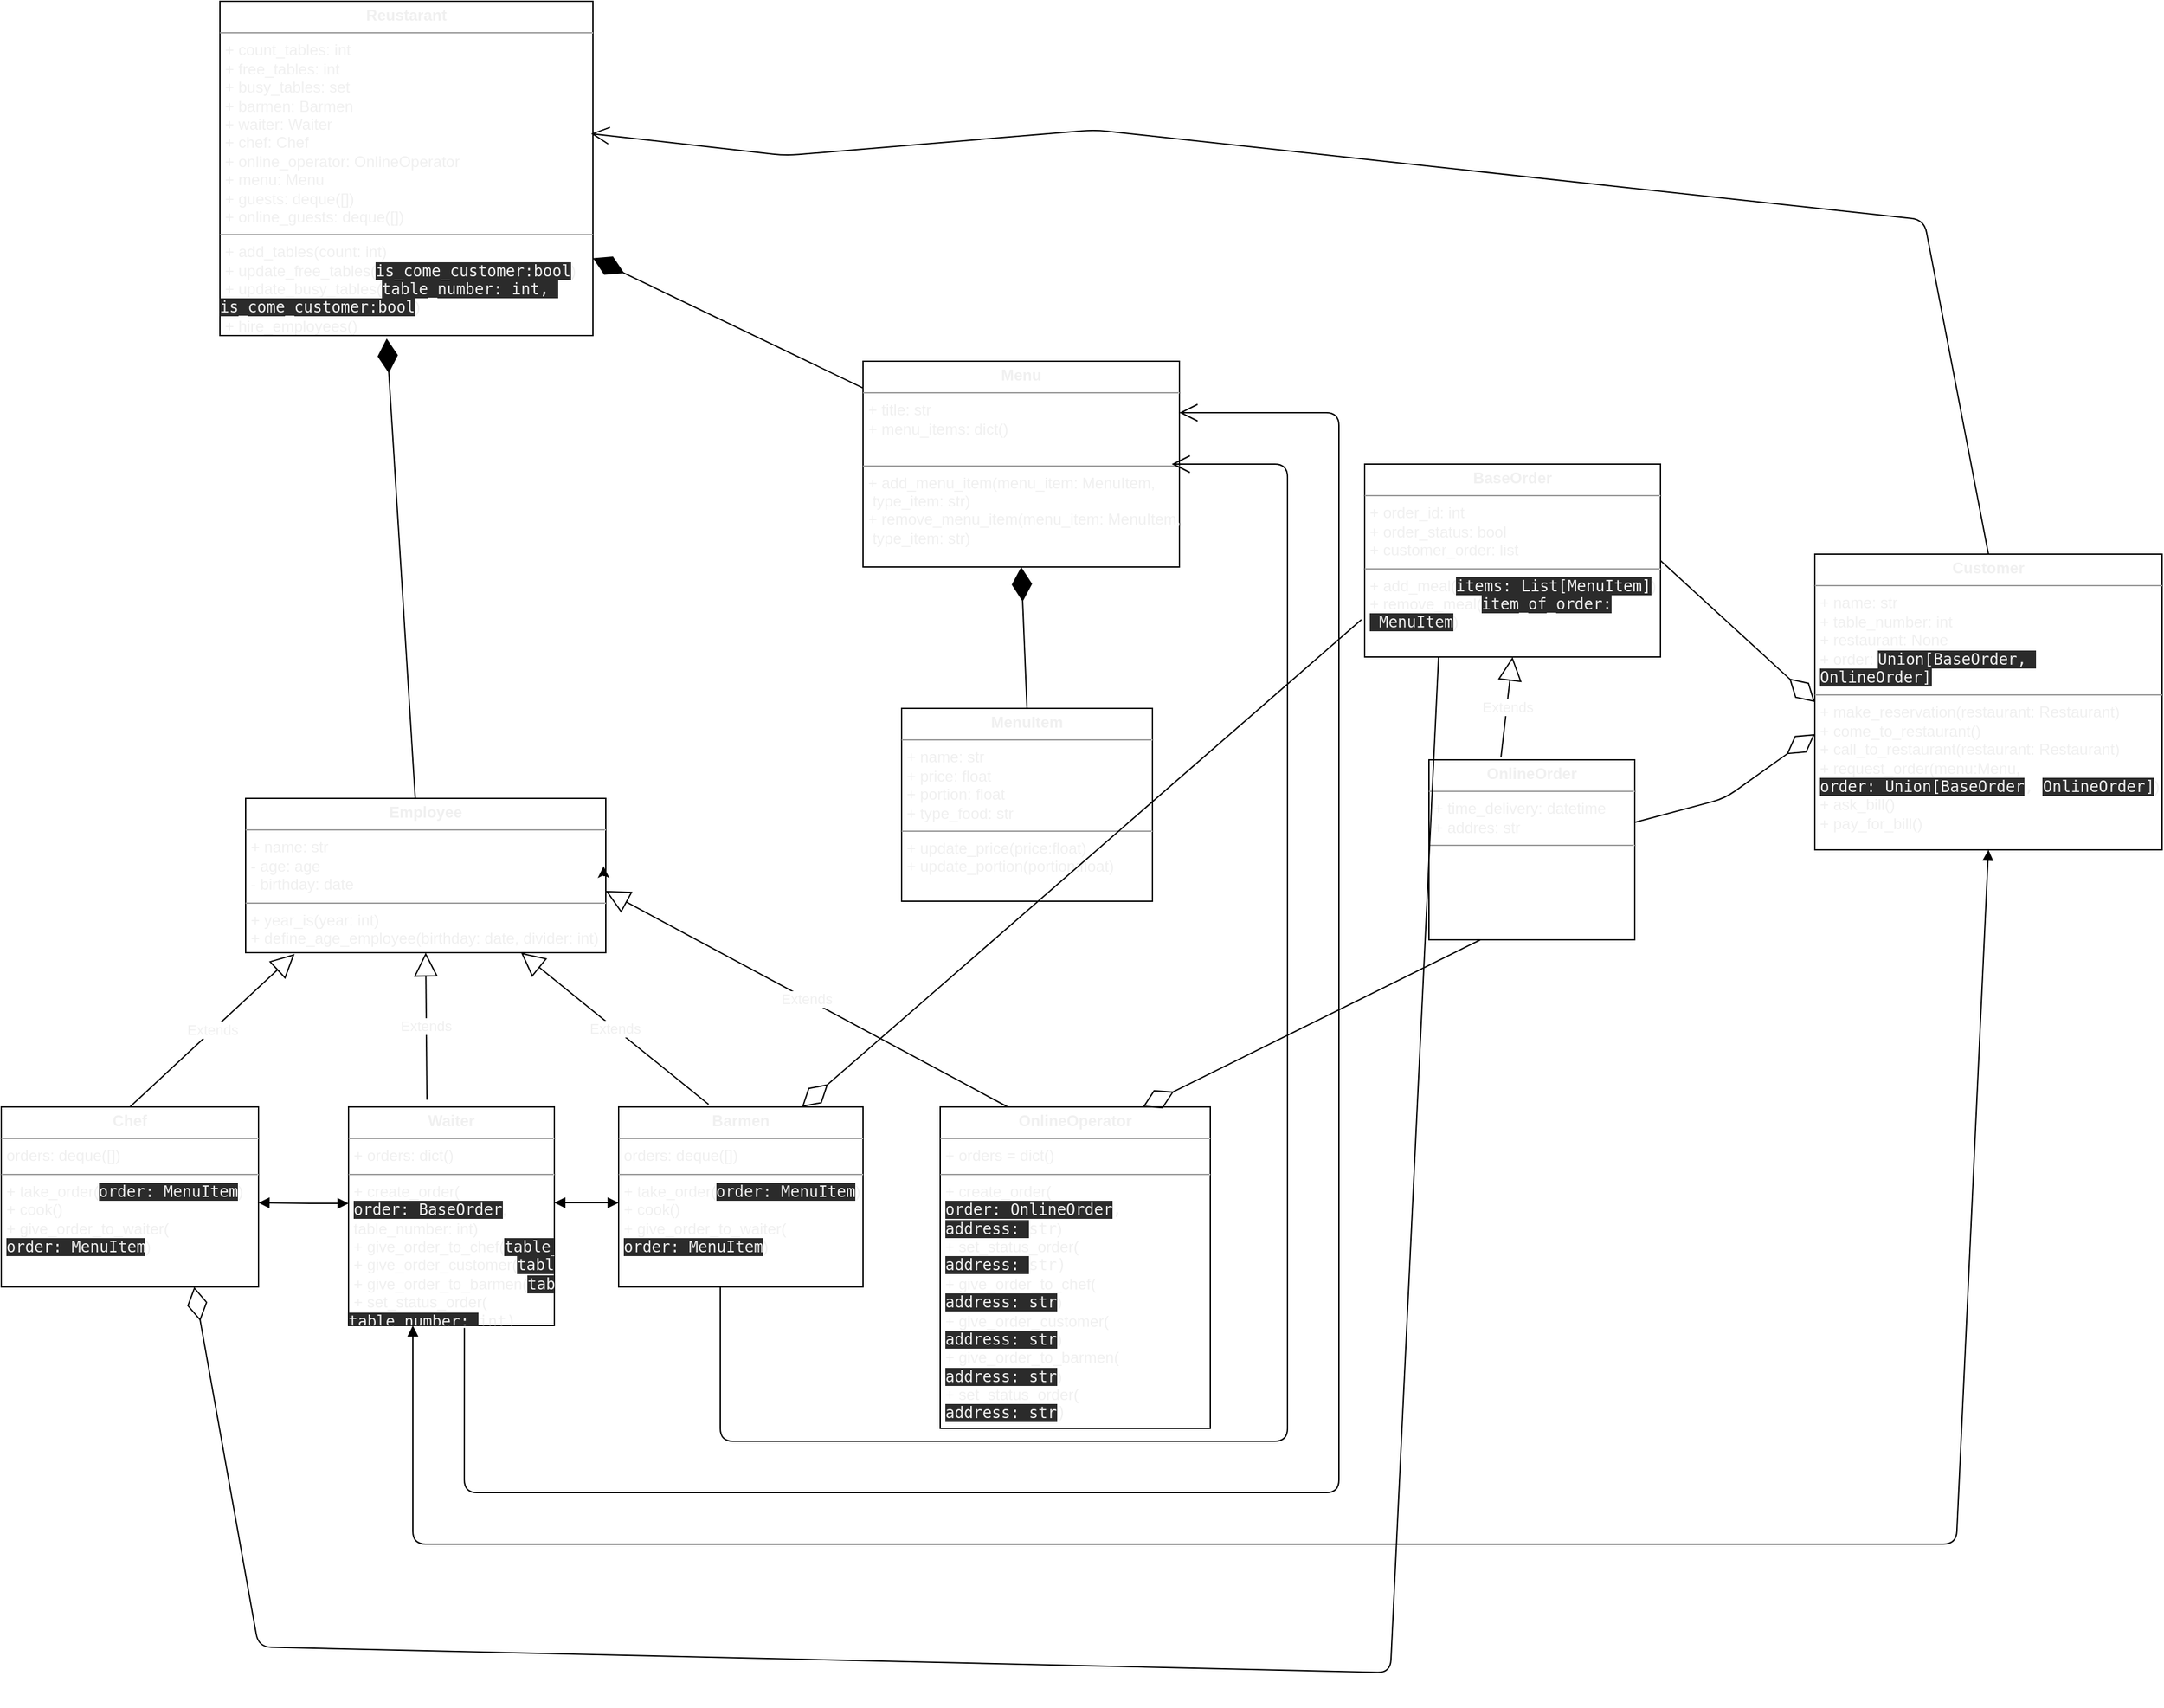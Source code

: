 <mxfile version="14.7.4" type="embed"><diagram id="23iRSUPoRavnBvh4doch" name="Page-1"><mxGraphModel dx="1612" dy="1550" grid="1" gridSize="10" guides="1" tooltips="1" connect="1" arrows="1" fold="1" page="1" pageScale="1" pageWidth="827" pageHeight="1169" math="0" shadow="0"><root><mxCell id="0"/><mxCell id="1" parent="0"/><mxCell id="2" value="&lt;p style=&quot;margin: 0px ; margin-top: 4px ; text-align: center&quot;&gt;&lt;b&gt;Reustarant&lt;/b&gt;&lt;/p&gt;&lt;hr size=&quot;1&quot;&gt;&lt;p style=&quot;margin: 0px ; margin-left: 4px&quot;&gt;+ count_tables: int&lt;/p&gt;&lt;p style=&quot;margin: 0px ; margin-left: 4px&quot;&gt;+ free_tables: int&lt;/p&gt;&lt;p style=&quot;margin: 0px ; margin-left: 4px&quot;&gt;+ busy_tables: set&lt;/p&gt;&lt;p style=&quot;margin: 0px ; margin-left: 4px&quot;&gt;+ barmen: Barmen&lt;/p&gt;&lt;p style=&quot;margin: 0px ; margin-left: 4px&quot;&gt;+ waiter: Waiter&lt;/p&gt;&lt;p style=&quot;margin: 0px ; margin-left: 4px&quot;&gt;+ chef: Chef&lt;/p&gt;&lt;p style=&quot;margin: 0px ; margin-left: 4px&quot;&gt;+ online_operator: OnlineOperator&lt;/p&gt;&lt;p style=&quot;margin: 0px ; margin-left: 4px&quot;&gt;+ menu: Menu&lt;/p&gt;&lt;p style=&quot;margin: 0px ; margin-left: 4px&quot;&gt;+ guests: deque([])&lt;/p&gt;&lt;p style=&quot;margin: 0px ; margin-left: 4px&quot;&gt;+ online_guests: deque([])&lt;/p&gt;&lt;hr size=&quot;1&quot;&gt;&lt;p style=&quot;margin: 0px ; margin-left: 4px&quot;&gt;+ add_tables(count: int)&lt;/p&gt;&lt;p style=&quot;margin: 0px ; margin-left: 4px&quot;&gt;+ update_free_tables(&lt;span style=&quot;background-color: rgb(43, 43, 43); font-family: &amp;quot;jetbrains mono&amp;quot;, monospace;&quot;&gt;is_come_customer:bool&lt;/span&gt;&lt;span&gt;)&lt;/span&gt;&lt;/p&gt;&lt;p style=&quot;margin: 0px ; margin-left: 4px&quot;&gt;+ update_busy_tables(&lt;span style=&quot;background-color: rgb(43, 43, 43); font-family: &amp;quot;jetbrains mono&amp;quot;, monospace;&quot;&gt;table_number: int,&amp;nbsp;&lt;/span&gt;&lt;/p&gt;&lt;span style=&quot;font-family: &amp;quot;jetbrains mono&amp;quot;, monospace; background-color: rgb(43, 43, 43);&quot;&gt;is_come_customer:bool&lt;/span&gt;&lt;span&gt;)&lt;/span&gt;&lt;span style=&quot;font-family: &amp;quot;jetbrains mono&amp;quot;, monospace; background-color: rgb(43, 43, 43);&quot;&gt;&lt;br&gt;&lt;/span&gt;&lt;p style=&quot;margin: 0px ; margin-left: 4px&quot;&gt;+ hire_employees()&lt;/p&gt;" style="verticalAlign=top;align=left;overflow=fill;fontSize=12;fontFamily=Helvetica;html=1;fontColor=#F0F0F0;" parent="1" vertex="1"><mxGeometry x="50" y="-720" width="290" height="260" as="geometry"/></mxCell><mxCell id="11" value="&lt;p style=&quot;margin: 0px ; margin-top: 4px ; text-align: center&quot;&gt;&lt;b&gt;Employee&lt;/b&gt;&lt;/p&gt;&lt;hr size=&quot;1&quot;&gt;&lt;p style=&quot;margin: 0px ; margin-left: 4px&quot;&gt;+ name: str&lt;/p&gt;&lt;p style=&quot;margin: 0px ; margin-left: 4px&quot;&gt;- age: age&lt;/p&gt;&lt;p style=&quot;margin: 0px ; margin-left: 4px&quot;&gt;- birthday: date&lt;/p&gt;&lt;hr size=&quot;1&quot;&gt;&lt;p style=&quot;margin: 0px ; margin-left: 4px&quot;&gt;+ year_is(year: int)&lt;/p&gt;&lt;p style=&quot;margin: 0px ; margin-left: 4px&quot;&gt;+ define_age_employee(birthday: date, divider: int)&lt;/p&gt;" style="verticalAlign=top;align=left;overflow=fill;fontSize=12;fontFamily=Helvetica;html=1;fontColor=#F0F0F0;" parent="1" vertex="1"><mxGeometry x="70" y="-100" width="280" height="120" as="geometry"/></mxCell><mxCell id="12" value="&lt;p style=&quot;margin: 0px ; margin-top: 4px ; text-align: center&quot;&gt;&lt;b&gt;Chef&lt;/b&gt;&lt;/p&gt;&lt;hr size=&quot;1&quot;&gt;&lt;p style=&quot;margin: 0px ; margin-left: 4px&quot;&gt;orders: deque([])&lt;/p&gt;&lt;hr size=&quot;1&quot;&gt;&lt;p style=&quot;margin: 0px ; margin-left: 4px&quot;&gt;+ take_order(&lt;span style=&quot;background-color: rgb(43, 43, 43); font-family: &amp;quot;jetbrains mono&amp;quot;, monospace;&quot;&gt;order: MenuItem&lt;/span&gt;&lt;span&gt;)&lt;/span&gt;&lt;/p&gt;&lt;p style=&quot;margin: 0px ; margin-left: 4px&quot;&gt;+ cook(&lt;span&gt;)&lt;/span&gt;&lt;/p&gt;&lt;p style=&quot;margin: 0px ; margin-left: 4px&quot;&gt;&lt;span&gt;+ give_order_to_waiter(&lt;/span&gt;&lt;/p&gt;&lt;p style=&quot;margin: 0px ; margin-left: 4px&quot;&gt;&lt;span style=&quot;background-color: rgb(43, 43, 43); font-family: &amp;quot;jetbrains mono&amp;quot;, monospace;&quot;&gt;order: MenuItem&lt;/span&gt;&lt;span&gt;)&lt;/span&gt;&lt;/p&gt;" style="verticalAlign=top;align=left;overflow=fill;fontSize=12;fontFamily=Helvetica;html=1;fontColor=#F0F0F0;" parent="1" vertex="1"><mxGeometry x="-120" y="140" width="200" height="140" as="geometry"/></mxCell><mxCell id="13" value="&lt;p style=&quot;margin: 0px ; margin-top: 4px ; text-align: center&quot;&gt;&lt;b&gt;Waiter&lt;/b&gt;&lt;/p&gt;&lt;hr size=&quot;1&quot;&gt;&lt;p style=&quot;margin: 0px ; margin-left: 4px&quot;&gt;+ orders: dict()&lt;/p&gt;&lt;hr size=&quot;1&quot;&gt;&lt;p style=&quot;margin: 0px ; margin-left: 4px&quot;&gt;+ create_order(&lt;/p&gt;&lt;p style=&quot;margin: 0px ; margin-left: 4px&quot;&gt;&lt;span style=&quot;background-color: rgb(43, 43, 43); font-family: &amp;quot;jetbrains mono&amp;quot;, monospace;&quot;&gt;order: BaseOrder&lt;/span&gt;&lt;span&gt;,&lt;/span&gt;&lt;/p&gt;&lt;p style=&quot;margin: 0px ; margin-left: 4px&quot;&gt;table_number: int)&lt;/p&gt;&lt;p style=&quot;margin: 0px ; margin-left: 4px&quot;&gt;+ give_order_to_chef(&lt;span style=&quot;background-color: rgb(43, 43, 43); font-family: &amp;quot;jetbrains mono&amp;quot;, monospace;&quot;&gt;table_number: &lt;/span&gt;&lt;span style=&quot;font-family: &amp;quot;jetbrains mono&amp;quot;, monospace;&quot;&gt;int&lt;/span&gt;&lt;span&gt;)&lt;/span&gt;&lt;/p&gt;&lt;p style=&quot;margin: 0px ; margin-left: 4px&quot;&gt;+ give_order_customer(&lt;span style=&quot;background-color: rgb(43, 43, 43); font-family: &amp;quot;jetbrains mono&amp;quot;, monospace;&quot;&gt;table_number: &lt;/span&gt;&lt;span style=&quot;font-family: &amp;quot;jetbrains mono&amp;quot;, monospace;&quot;&gt;int&lt;/span&gt;&lt;span&gt;)&lt;/span&gt;&lt;/p&gt;&lt;p style=&quot;margin: 0px ; margin-left: 4px&quot;&gt;+ give_order_to_barmen(&lt;span style=&quot;background-color: rgb(43, 43, 43); font-family: &amp;quot;jetbrains mono&amp;quot;, monospace;&quot;&gt;table_number: &lt;/span&gt;&lt;span style=&quot;font-family: &amp;quot;jetbrains mono&amp;quot;, monospace;&quot;&gt;int&lt;/span&gt;&lt;span&gt;)&lt;/span&gt;&lt;/p&gt;&lt;p style=&quot;margin: 0px ; margin-left: 4px&quot;&gt;+ set_status_order(&lt;/p&gt;&lt;span style=&quot;background-color: rgb(43, 43, 43); font-family: &amp;quot;jetbrains mono&amp;quot;, monospace;&quot;&gt;table_number:&amp;nbsp;&lt;/span&gt;&lt;span style=&quot;font-family: &amp;quot;jetbrains mono&amp;quot;, monospace;&quot;&gt;int)&lt;/span&gt;" style="verticalAlign=top;align=left;overflow=fill;fontSize=12;fontFamily=Helvetica;html=1;fontColor=#F0F0F0;" parent="1" vertex="1"><mxGeometry x="150" y="140" width="160" height="170" as="geometry"/></mxCell><mxCell id="14" style="edgeStyle=orthogonalEdgeStyle;rounded=0;orthogonalLoop=1;jettySize=auto;html=1;exitX=1;exitY=0.5;exitDx=0;exitDy=0;entryX=0.994;entryY=0.44;entryDx=0;entryDy=0;entryPerimeter=0;fontColor=#F0F0F0;" parent="1" source="11" target="11" edge="1"><mxGeometry relative="1" as="geometry"/></mxCell><mxCell id="15" value="&lt;p style=&quot;margin: 0px ; margin-top: 4px ; text-align: center&quot;&gt;&lt;b&gt;Barmen&lt;/b&gt;&lt;/p&gt;&lt;hr size=&quot;1&quot;&gt;&lt;p style=&quot;margin: 0px ; margin-left: 4px&quot;&gt;orders: deque([])&lt;br&gt;&lt;/p&gt;&lt;hr size=&quot;1&quot;&gt;&lt;p style=&quot;margin: 0px 0px 0px 4px&quot;&gt;+ take_order(&lt;span style=&quot;background-color: rgb(43, 43, 43); font-family: &amp;quot;jetbrains mono&amp;quot;, monospace;&quot;&gt;order: MenuItem&lt;/span&gt;&lt;span&gt;)&lt;/span&gt;&lt;/p&gt;&lt;p style=&quot;margin: 0px 0px 0px 4px&quot;&gt;+ cook(&lt;span&gt;)&lt;/span&gt;&lt;/p&gt;&lt;p style=&quot;margin: 0px 0px 0px 4px&quot;&gt;+ give_order_to_waiter(&lt;/p&gt;&lt;p style=&quot;margin: 0px 0px 0px 4px&quot;&gt;&lt;span style=&quot;background-color: rgb(43, 43, 43); font-family: &amp;quot;jetbrains mono&amp;quot;, monospace;&quot;&gt;order: MenuItem&lt;/span&gt;)&lt;/p&gt;" style="verticalAlign=top;align=left;overflow=fill;fontSize=12;fontFamily=Helvetica;html=1;fontColor=#F0F0F0;" parent="1" vertex="1"><mxGeometry x="360" y="140" width="190" height="140" as="geometry"/></mxCell><mxCell id="17" value="&lt;p style=&quot;margin: 0px ; margin-top: 4px ; text-align: center&quot;&gt;&lt;b&gt;BaseOrder&lt;/b&gt;&lt;/p&gt;&lt;hr size=&quot;1&quot;&gt;&lt;p style=&quot;margin: 0px ; margin-left: 4px&quot;&gt;+ order_id: int&lt;/p&gt;&lt;p style=&quot;margin: 0px ; margin-left: 4px&quot;&gt;+ order_status: bool&lt;/p&gt;&lt;p style=&quot;margin: 0px ; margin-left: 4px&quot;&gt;+ customer_order: list&lt;/p&gt;&lt;hr size=&quot;1&quot;&gt;&lt;p style=&quot;margin: 0px ; margin-left: 4px&quot;&gt;+ add_meal(&lt;span style=&quot;background-color: rgb(43, 43, 43); font-family: &amp;quot;jetbrains mono&amp;quot;, monospace;&quot;&gt;items: List[MenuItem]&lt;/span&gt;&lt;span&gt;)&lt;/span&gt;&lt;/p&gt;&lt;p style=&quot;margin: 0px ; margin-left: 4px&quot;&gt;+ remove_meal(&lt;span style=&quot;background-color: rgb(43, 43, 43); font-family: &amp;quot;jetbrains mono&amp;quot;, monospace;&quot;&gt;item_of_order:&lt;/span&gt;&lt;/p&gt;&lt;p style=&quot;margin: 0px ; margin-left: 4px&quot;&gt;&lt;span style=&quot;background-color: rgb(43, 43, 43); font-family: &amp;quot;jetbrains mono&amp;quot;, monospace;&quot;&gt;&amp;nbsp;MenuItem&lt;/span&gt;&lt;span&gt;)&lt;/span&gt;&lt;/p&gt;&lt;p style=&quot;margin: 0px ; margin-left: 4px&quot;&gt;&lt;br&gt;&lt;/p&gt;" style="verticalAlign=top;align=left;overflow=fill;fontSize=12;fontFamily=Helvetica;html=1;fontColor=#F0F0F0;" parent="1" vertex="1"><mxGeometry x="940" y="-360" width="230" height="150" as="geometry"/></mxCell><mxCell id="18" value="&lt;p style=&quot;margin: 0px ; margin-top: 4px ; text-align: center&quot;&gt;&lt;b&gt;OnlineOrder&lt;/b&gt;&lt;/p&gt;&lt;hr size=&quot;1&quot;&gt;&lt;p style=&quot;margin: 0px ; margin-left: 4px&quot;&gt;+ time_delivery: datetime&lt;/p&gt;&lt;p style=&quot;margin: 0px ; margin-left: 4px&quot;&gt;+ addres: str&lt;/p&gt;&lt;hr size=&quot;1&quot;&gt;&lt;p style=&quot;margin: 0px ; margin-left: 4px&quot;&gt;&lt;br&gt;&lt;/p&gt;" style="verticalAlign=top;align=left;overflow=fill;fontSize=12;fontFamily=Helvetica;html=1;fontColor=#F0F0F0;" parent="1" vertex="1"><mxGeometry x="990" y="-130" width="160" height="140" as="geometry"/></mxCell><mxCell id="20" value="&lt;p style=&quot;margin: 0px ; margin-top: 4px ; text-align: center&quot;&gt;&lt;b&gt;OnlineOperator&lt;/b&gt;&lt;/p&gt;&lt;hr size=&quot;1&quot;&gt;&lt;p style=&quot;margin: 0px ; margin-left: 4px&quot;&gt;+ orders = dict()&lt;/p&gt;&lt;hr size=&quot;1&quot;&gt;&lt;p style=&quot;margin: 0px ; margin-left: 4px&quot;&gt;+ create_order(&lt;/p&gt;&lt;p style=&quot;margin: 0px ; margin-left: 4px&quot;&gt;&lt;span style=&quot;background-color: rgb(43, 43, 43); font-family: &amp;quot;jetbrains mono&amp;quot;, monospace;&quot;&gt;order: OnlineOrder&lt;/span&gt;&lt;span style=&quot;font-family: &amp;quot;jetbrains mono&amp;quot;, monospace;&quot;&gt;,&lt;/span&gt;&lt;/p&gt;&lt;p style=&quot;margin: 0px ; margin-left: 4px&quot;&gt;&lt;span style=&quot;font-family: &amp;quot;jetbrains mono&amp;quot;, monospace;&quot;&gt;&lt;/span&gt;&lt;span style=&quot;background-color: rgb(43, 43, 43); font-family: &amp;quot;jetbrains mono&amp;quot;, monospace;&quot;&gt;address: &lt;/span&gt;&lt;span style=&quot;font-family: &amp;quot;jetbrains mono&amp;quot;, monospace;&quot;&gt;str&lt;/span&gt;&lt;span&gt;)&lt;/span&gt;&lt;/p&gt;&lt;p style=&quot;margin: 0px ; margin-left: 4px&quot;&gt;&lt;span&gt;+ set_status_order(&lt;/span&gt;&lt;/p&gt;&lt;p style=&quot;margin: 0px ; margin-left: 4px&quot;&gt;&lt;span style=&quot;background-color: rgb(43, 43, 43); font-family: &amp;quot;jetbrains mono&amp;quot;, monospace;&quot;&gt;address: &lt;/span&gt;&lt;span style=&quot;font-family: &amp;quot;jetbrains mono&amp;quot;, monospace;&quot;&gt;str)&lt;/span&gt;&lt;/p&gt;&lt;p style=&quot;margin: 0px 0px 0px 4px&quot;&gt;+ give_order_to_chef(&lt;/p&gt;&lt;p style=&quot;margin: 0px 0px 0px 4px&quot;&gt;&lt;span style=&quot;background-color: rgb(43, 43, 43); font-family: &amp;quot;jetbrains mono&amp;quot;, monospace;&quot;&gt;address&lt;/span&gt;&lt;span style=&quot;background-color: rgb(43, 43, 43); font-family: &amp;quot;jetbrains mono&amp;quot;, monospace;&quot;&gt;:&amp;nbsp;&lt;/span&gt;&lt;span style=&quot;background-color: rgb(43, 43, 43); font-family: &amp;quot;jetbrains mono&amp;quot;, monospace;&quot;&gt;str&lt;/span&gt;&lt;span&gt;)&lt;/span&gt;&lt;/p&gt;&lt;p style=&quot;margin: 0px 0px 0px 4px&quot;&gt;+ give_order_customer(&lt;/p&gt;&lt;p style=&quot;margin: 0px 0px 0px 4px&quot;&gt;&lt;span style=&quot;background-color: rgb(43, 43, 43); font-family: &amp;quot;jetbrains mono&amp;quot;, monospace;&quot;&gt;address&lt;/span&gt;&lt;span style=&quot;background-color: rgb(43, 43, 43); font-family: &amp;quot;jetbrains mono&amp;quot;, monospace;&quot;&gt;:&amp;nbsp;&lt;/span&gt;&lt;span style=&quot;background-color: rgb(43, 43, 43); font-family: &amp;quot;jetbrains mono&amp;quot;, monospace;&quot;&gt;str&lt;/span&gt;&lt;span&gt;)&lt;/span&gt;&lt;/p&gt;&lt;p style=&quot;margin: 0px 0px 0px 4px&quot;&gt;+ give_order_to_barmen(&lt;/p&gt;&lt;p style=&quot;margin: 0px 0px 0px 4px&quot;&gt;&lt;span style=&quot;background-color: rgb(43, 43, 43); font-family: &amp;quot;jetbrains mono&amp;quot;, monospace;&quot;&gt;address&lt;/span&gt;&lt;span style=&quot;background-color: rgb(43, 43, 43); font-family: &amp;quot;jetbrains mono&amp;quot;, monospace;&quot;&gt;:&amp;nbsp;&lt;/span&gt;&lt;span style=&quot;background-color: rgb(43, 43, 43); font-family: &amp;quot;jetbrains mono&amp;quot;, monospace;&quot;&gt;str&lt;/span&gt;&lt;span&gt;)&lt;/span&gt;&lt;/p&gt;&lt;p style=&quot;margin: 0px 0px 0px 4px&quot;&gt;+ set_status_order(&lt;/p&gt;&lt;p style=&quot;margin: 0px ; margin-left: 4px&quot;&gt;&lt;span style=&quot;background-color: rgb(43, 43, 43); font-family: &amp;quot;jetbrains mono&amp;quot;, monospace;&quot;&gt;address&lt;/span&gt;&lt;span style=&quot;background-color: rgb(43, 43, 43); font-family: &amp;quot;jetbrains mono&amp;quot;, monospace;&quot;&gt;:&amp;nbsp;&lt;/span&gt;&lt;span style=&quot;background-color: rgb(43, 43, 43); font-family: &amp;quot;jetbrains mono&amp;quot;, monospace;&quot;&gt;str&lt;/span&gt;&lt;span style=&quot;font-family: &amp;quot;jetbrains mono&amp;quot;, monospace;&quot;&gt;)&lt;/span&gt;&lt;/p&gt;" style="verticalAlign=top;align=left;overflow=fill;fontSize=12;fontFamily=Helvetica;html=1;fontColor=#F0F0F0;" parent="1" vertex="1"><mxGeometry x="610" y="140" width="210" height="250" as="geometry"/></mxCell><mxCell id="21" value="&lt;p style=&quot;margin: 0px ; margin-top: 4px ; text-align: center&quot;&gt;&lt;b&gt;Menu&lt;/b&gt;&lt;/p&gt;&lt;hr size=&quot;1&quot;&gt;&lt;p style=&quot;margin: 0px ; margin-left: 4px&quot;&gt;+ title: str&lt;/p&gt;&lt;p style=&quot;margin: 0px ; margin-left: 4px&quot;&gt;+ menu_items: dict()&lt;/p&gt;&lt;p style=&quot;margin: 0px ; margin-left: 4px&quot;&gt;&lt;br&gt;&lt;/p&gt;&lt;hr size=&quot;1&quot;&gt;&lt;p style=&quot;margin: 0px ; margin-left: 4px&quot;&gt;+ add_menu_item(menu_item: MenuItem,&lt;/p&gt;&lt;p style=&quot;margin: 0px ; margin-left: 4px&quot;&gt;&amp;nbsp;type_item: str)&lt;/p&gt;&lt;p style=&quot;margin: 0px ; margin-left: 4px&quot;&gt;+ remove_menu_item(&lt;span&gt;menu_item: MenuItem,&lt;/span&gt;&lt;/p&gt;&lt;p style=&quot;margin: 0px ; margin-left: 4px&quot;&gt;&lt;span&gt;&amp;nbsp;type_item: str&lt;/span&gt;)&lt;/p&gt;" style="verticalAlign=top;align=left;overflow=fill;fontSize=12;fontFamily=Helvetica;html=1;fontColor=#F0F0F0;" parent="1" vertex="1"><mxGeometry x="550" y="-440" width="246" height="160" as="geometry"/></mxCell><mxCell id="22" value="&lt;p style=&quot;margin: 0px ; margin-top: 4px ; text-align: center&quot;&gt;&lt;b&gt;MenuItem&lt;/b&gt;&lt;/p&gt;&lt;hr size=&quot;1&quot;&gt;&lt;p style=&quot;margin: 0px ; margin-left: 4px&quot;&gt;+ name: str&lt;/p&gt;&lt;p style=&quot;margin: 0px ; margin-left: 4px&quot;&gt;+ price: float&lt;/p&gt;&lt;p style=&quot;margin: 0px ; margin-left: 4px&quot;&gt;+ portion: float&lt;/p&gt;&lt;p style=&quot;margin: 0px ; margin-left: 4px&quot;&gt;+ type_food: str&lt;/p&gt;&lt;hr size=&quot;1&quot;&gt;&lt;p style=&quot;margin: 0px ; margin-left: 4px&quot;&gt;&lt;span&gt;+ update_price(price:float)&lt;/span&gt;&lt;br&gt;&lt;/p&gt;&lt;p style=&quot;margin: 0px ; margin-left: 4px&quot;&gt;+ update_portion(portion:float)&lt;/p&gt;" style="verticalAlign=top;align=left;overflow=fill;fontSize=12;fontFamily=Helvetica;html=1;fontColor=#F0F0F0;" parent="1" vertex="1"><mxGeometry x="580" y="-170" width="195" height="150" as="geometry"/></mxCell><mxCell id="23" value="&lt;p style=&quot;margin: 0px ; margin-top: 4px ; text-align: center&quot;&gt;&lt;b&gt;Customer&lt;/b&gt;&lt;/p&gt;&lt;hr size=&quot;1&quot;&gt;&lt;p style=&quot;margin: 0px ; margin-left: 4px&quot;&gt;+ name: str&lt;/p&gt;&lt;p style=&quot;margin: 0px ; margin-left: 4px&quot;&gt;+ table_number: int&lt;/p&gt;&lt;p style=&quot;margin: 0px ; margin-left: 4px&quot;&gt;+ restaurant: None&lt;/p&gt;&lt;p style=&quot;margin: 0px ; margin-left: 4px&quot;&gt;+ order:&amp;nbsp;&lt;span style=&quot;background-color: rgb(43, 43, 43); font-family: &amp;quot;jetbrains mono&amp;quot;, monospace;&quot;&gt;Union[BaseOrder,&amp;nbsp;&lt;/span&gt;&lt;/p&gt;&lt;p style=&quot;margin: 0px 0px 0px 4px&quot;&gt;&lt;span style=&quot;background-color: rgb(43, 43, 43); font-family: &amp;quot;jetbrains mono&amp;quot;, monospace;&quot;&gt;OnlineOrder]&lt;/span&gt;&lt;/p&gt;&lt;hr size=&quot;1&quot;&gt;&lt;p style=&quot;margin: 0px ; margin-left: 4px&quot;&gt;+ make_reservation(restaurant: Restaurant)&lt;/p&gt;&lt;p style=&quot;margin: 0px ; margin-left: 4px&quot;&gt;+ come_to_restaurant(&lt;span&gt;)&lt;/span&gt;&lt;/p&gt;&lt;p style=&quot;margin: 0px ; margin-left: 4px&quot;&gt;&lt;span&gt;+ call_to_restaurant(restaurant: Restaurant)&lt;/span&gt;&lt;/p&gt;&lt;p style=&quot;margin: 0px ; margin-left: 4px&quot;&gt;+ request_order(menu:Menu,&amp;nbsp;&lt;/p&gt;&lt;p style=&quot;margin: 0px ; margin-left: 4px&quot;&gt;&lt;span style=&quot;background-color: rgb(43, 43, 43); font-family: &amp;quot;jetbrains mono&amp;quot;, monospace;&quot;&gt;order: Union[BaseOrder&lt;/span&gt;&lt;span style=&quot;font-family: &amp;quot;jetbrains mono&amp;quot;, monospace;&quot;&gt;, &lt;/span&gt;&lt;span style=&quot;background-color: rgb(43, 43, 43); font-family: &amp;quot;jetbrains mono&amp;quot;, monospace;&quot;&gt;OnlineOrder]&lt;/span&gt;)&lt;/p&gt;&lt;p style=&quot;margin: 0px ; margin-left: 4px&quot;&gt;+ ask_bill()&lt;/p&gt;&lt;p style=&quot;margin: 0px ; margin-left: 4px&quot;&gt;+ pay_for_bill()&lt;/p&gt;" style="verticalAlign=top;align=left;overflow=fill;fontSize=12;fontFamily=Helvetica;html=1;fontColor=#F0F0F0;" parent="1" vertex="1"><mxGeometry x="1290" y="-290" width="270" height="230" as="geometry"/></mxCell><mxCell id="27" value="Extends" style="endArrow=block;endSize=16;endFill=0;html=1;entryX=0.136;entryY=1.008;entryDx=0;entryDy=0;entryPerimeter=0;exitX=0.5;exitY=0;exitDx=0;exitDy=0;fontColor=#F0F0F0;" parent="1" source="12" target="11" edge="1"><mxGeometry width="160" relative="1" as="geometry"><mxPoint x="120" y="150" as="sourcePoint"/><mxPoint x="210" y="100" as="targetPoint"/></mxGeometry></mxCell><mxCell id="29" value="Extends" style="endArrow=block;endSize=16;endFill=0;html=1;exitX=0.381;exitY=-0.033;exitDx=0;exitDy=0;exitPerimeter=0;entryX=0.5;entryY=1;entryDx=0;entryDy=0;fontColor=#F0F0F0;" parent="1" source="13" target="11" edge="1"><mxGeometry width="160" relative="1" as="geometry"><mxPoint x="280" y="100" as="sourcePoint"/><mxPoint x="340" y="100" as="targetPoint"/></mxGeometry></mxCell><mxCell id="30" value="Extends" style="endArrow=block;endSize=16;endFill=0;html=1;exitX=0.368;exitY=-0.014;exitDx=0;exitDy=0;exitPerimeter=0;fontColor=#F0F0F0;" parent="1" source="15" target="11" edge="1"><mxGeometry width="160" relative="1" as="geometry"><mxPoint x="320" y="30" as="sourcePoint"/><mxPoint x="280" y="23" as="targetPoint"/></mxGeometry></mxCell><mxCell id="31" value="Extends" style="endArrow=block;endSize=16;endFill=0;html=1;exitX=0.25;exitY=0;exitDx=0;exitDy=0;entryX=1;entryY=0.6;entryDx=0;entryDy=0;entryPerimeter=0;fontColor=#F0F0F0;" parent="1" source="20" target="11" edge="1"><mxGeometry width="160" relative="1" as="geometry"><mxPoint x="480" y="40" as="sourcePoint"/><mxPoint x="420" y="12" as="targetPoint"/></mxGeometry></mxCell><mxCell id="34" value="Extends" style="endArrow=block;endSize=16;endFill=0;html=1;entryX=0.5;entryY=1;entryDx=0;entryDy=0;exitX=0.35;exitY=-0.014;exitDx=0;exitDy=0;exitPerimeter=0;fontColor=#F0F0F0;" parent="1" source="18" target="17" edge="1"><mxGeometry width="160" relative="1" as="geometry"><mxPoint x="995" y="-130" as="sourcePoint"/><mxPoint x="328.5" y="630" as="targetPoint"/><Array as="points"/></mxGeometry></mxCell><mxCell id="46" value="" style="endArrow=diamondThin;endFill=1;endSize=24;html=1;exitX=0.471;exitY=0;exitDx=0;exitDy=0;exitPerimeter=0;entryX=0.447;entryY=1.009;entryDx=0;entryDy=0;entryPerimeter=0;fontColor=#F0F0F0;" parent="1" source="11" target="2" edge="1"><mxGeometry width="160" relative="1" as="geometry"><mxPoint x="180" y="-210" as="sourcePoint"/><mxPoint x="340" y="-210" as="targetPoint"/></mxGeometry></mxCell><mxCell id="47" value="" style="endArrow=diamondThin;endFill=1;endSize=24;html=1;fontColor=#F0F0F0;" parent="1" source="21" target="2" edge="1"><mxGeometry width="160" relative="1" as="geometry"><mxPoint x="180" y="320" as="sourcePoint"/><mxPoint x="340" y="320" as="targetPoint"/></mxGeometry></mxCell><mxCell id="52" value="" style="endArrow=open;endFill=1;endSize=12;html=1;exitX=0.5;exitY=0;exitDx=0;exitDy=0;entryX=0.995;entryY=0.396;entryDx=0;entryDy=0;entryPerimeter=0;fontColor=#F0F0F0;" parent="1" source="23" target="2" edge="1"><mxGeometry width="160" relative="1" as="geometry"><mxPoint x="90" y="350" as="sourcePoint"/><mxPoint x="250" y="350" as="targetPoint"/><Array as="points"><mxPoint x="1375" y="-550"/><mxPoint x="730" y="-620"/><mxPoint x="490" y="-600"/></Array></mxGeometry></mxCell><mxCell id="56" value="" style="endArrow=diamondThin;endFill=1;endSize=24;html=1;exitX=0.5;exitY=0;exitDx=0;exitDy=0;fontColor=#F0F0F0;" parent="1" source="22" edge="1"><mxGeometry width="160" relative="1" as="geometry"><mxPoint x="670" y="-190" as="sourcePoint"/><mxPoint x="673" y="-280" as="targetPoint"/></mxGeometry></mxCell><mxCell id="57" value="" style="endArrow=open;endFill=1;endSize=12;html=1;exitX=0.416;exitY=1;exitDx=0;exitDy=0;exitPerimeter=0;fontColor=#F0F0F0;" parent="1" source="15" edge="1"><mxGeometry width="160" relative="1" as="geometry"><mxPoint x="400" y="320" as="sourcePoint"/><mxPoint x="790" y="-360" as="targetPoint"/><Array as="points"><mxPoint x="439" y="400"/><mxPoint x="880" y="400"/><mxPoint x="880" y="-360"/></Array></mxGeometry></mxCell><mxCell id="59" value="" style="endArrow=open;endFill=1;endSize=12;html=1;exitX=0.563;exitY=1.011;exitDx=0;exitDy=0;exitPerimeter=0;entryX=1;entryY=0.25;entryDx=0;entryDy=0;fontColor=#F0F0F0;" parent="1" source="13" target="21" edge="1"><mxGeometry width="160" relative="1" as="geometry"><mxPoint x="180" y="300" as="sourcePoint"/><mxPoint x="920" y="-480" as="targetPoint"/><Array as="points"><mxPoint x="240" y="440"/><mxPoint x="920" y="440"/><mxPoint x="920" y="-400"/></Array></mxGeometry></mxCell><mxCell id="60" value="" style="endArrow=block;startArrow=block;endFill=1;startFill=1;html=1;fontColor=#F0F0F0;" parent="1" edge="1"><mxGeometry width="160" relative="1" as="geometry"><mxPoint x="80" y="214.5" as="sourcePoint"/><mxPoint x="150" y="215" as="targetPoint"/><Array as="points"><mxPoint x="80" y="214.5"/><mxPoint x="120" y="215"/></Array></mxGeometry></mxCell><mxCell id="61" value="" style="endArrow=block;startArrow=block;endFill=1;startFill=1;html=1;entryX=0.5;entryY=1;entryDx=0;entryDy=0;fontColor=#F0F0F0;" parent="1" edge="1" target="23"><mxGeometry width="160" relative="1" as="geometry"><mxPoint x="200" y="310" as="sourcePoint"/><mxPoint x="1400" y="-100" as="targetPoint"/><Array as="points"><mxPoint x="200" y="480"/><mxPoint x="1400" y="480"/></Array></mxGeometry></mxCell><mxCell id="62" value="" style="endArrow=block;startArrow=block;endFill=1;startFill=1;html=1;fontColor=#F0F0F0;" parent="1" edge="1"><mxGeometry width="160" relative="1" as="geometry"><mxPoint x="310" y="214.5" as="sourcePoint"/><mxPoint x="360" y="214.5" as="targetPoint"/></mxGeometry></mxCell><mxCell id="63" value="" style="endArrow=diamondThin;endFill=0;endSize=24;html=1;entryX=0;entryY=0.5;entryDx=0;entryDy=0;exitX=1;exitY=0.5;exitDx=0;exitDy=0;fontColor=#F0F0F0;" parent="1" target="23" edge="1" source="17"><mxGeometry width="160" relative="1" as="geometry"><mxPoint x="1143" y="-270" as="sourcePoint"/><mxPoint x="1270" y="-210" as="targetPoint"/><Array as="points"/></mxGeometry></mxCell><mxCell id="64" value="" style="endArrow=diamondThin;endFill=0;endSize=24;html=1;fontColor=#F0F0F0;" parent="1" source="18" edge="1"><mxGeometry width="160" relative="1" as="geometry"><mxPoint x="1143" y="-60.5" as="sourcePoint"/><mxPoint x="1290" y="-150" as="targetPoint"/><Array as="points"><mxPoint x="1220" y="-100"/></Array></mxGeometry></mxCell><mxCell id="72" value="" style="endArrow=diamondThin;endFill=0;endSize=24;html=1;exitX=-0.011;exitY=0.807;exitDx=0;exitDy=0;exitPerimeter=0;entryX=0.75;entryY=0;entryDx=0;entryDy=0;fontColor=#F0F0F0;" parent="1" source="17" target="15" edge="1"><mxGeometry width="160" relative="1" as="geometry"><mxPoint x="770" y="-190" as="sourcePoint"/><mxPoint x="860" y="-50" as="targetPoint"/></mxGeometry></mxCell><mxCell id="73" value="" style="endArrow=diamondThin;endFill=0;endSize=24;html=1;entryX=0.75;entryY=0;entryDx=0;entryDy=0;exitX=0.25;exitY=1;exitDx=0;exitDy=0;fontColor=#F0F0F0;" parent="1" source="18" target="20" edge="1"><mxGeometry width="160" relative="1" as="geometry"><mxPoint x="790" y="20" as="sourcePoint"/><mxPoint x="950" y="20" as="targetPoint"/></mxGeometry></mxCell><mxCell id="74" value="" style="endArrow=diamondThin;endFill=0;endSize=24;html=1;exitX=0.25;exitY=1;exitDx=0;exitDy=0;entryX=0.75;entryY=1;entryDx=0;entryDy=0;fontColor=#F0F0F0;" parent="1" source="17" target="12" edge="1"><mxGeometry width="160" relative="1" as="geometry"><mxPoint x="950" y="-240" as="sourcePoint"/><mxPoint x="-60" y="550" as="targetPoint"/><Array as="points"><mxPoint x="960" y="580"/><mxPoint x="80" y="560"/></Array></mxGeometry></mxCell><mxCell id="76" style="edgeStyle=orthogonalEdgeStyle;rounded=0;orthogonalLoop=1;jettySize=auto;html=1;exitX=0.5;exitY=1;exitDx=0;exitDy=0;fontColor=#F0F0F0;" edge="1" parent="1" source="18" target="18"><mxGeometry relative="1" as="geometry"/></mxCell></root></mxGraphModel></diagram></mxfile>